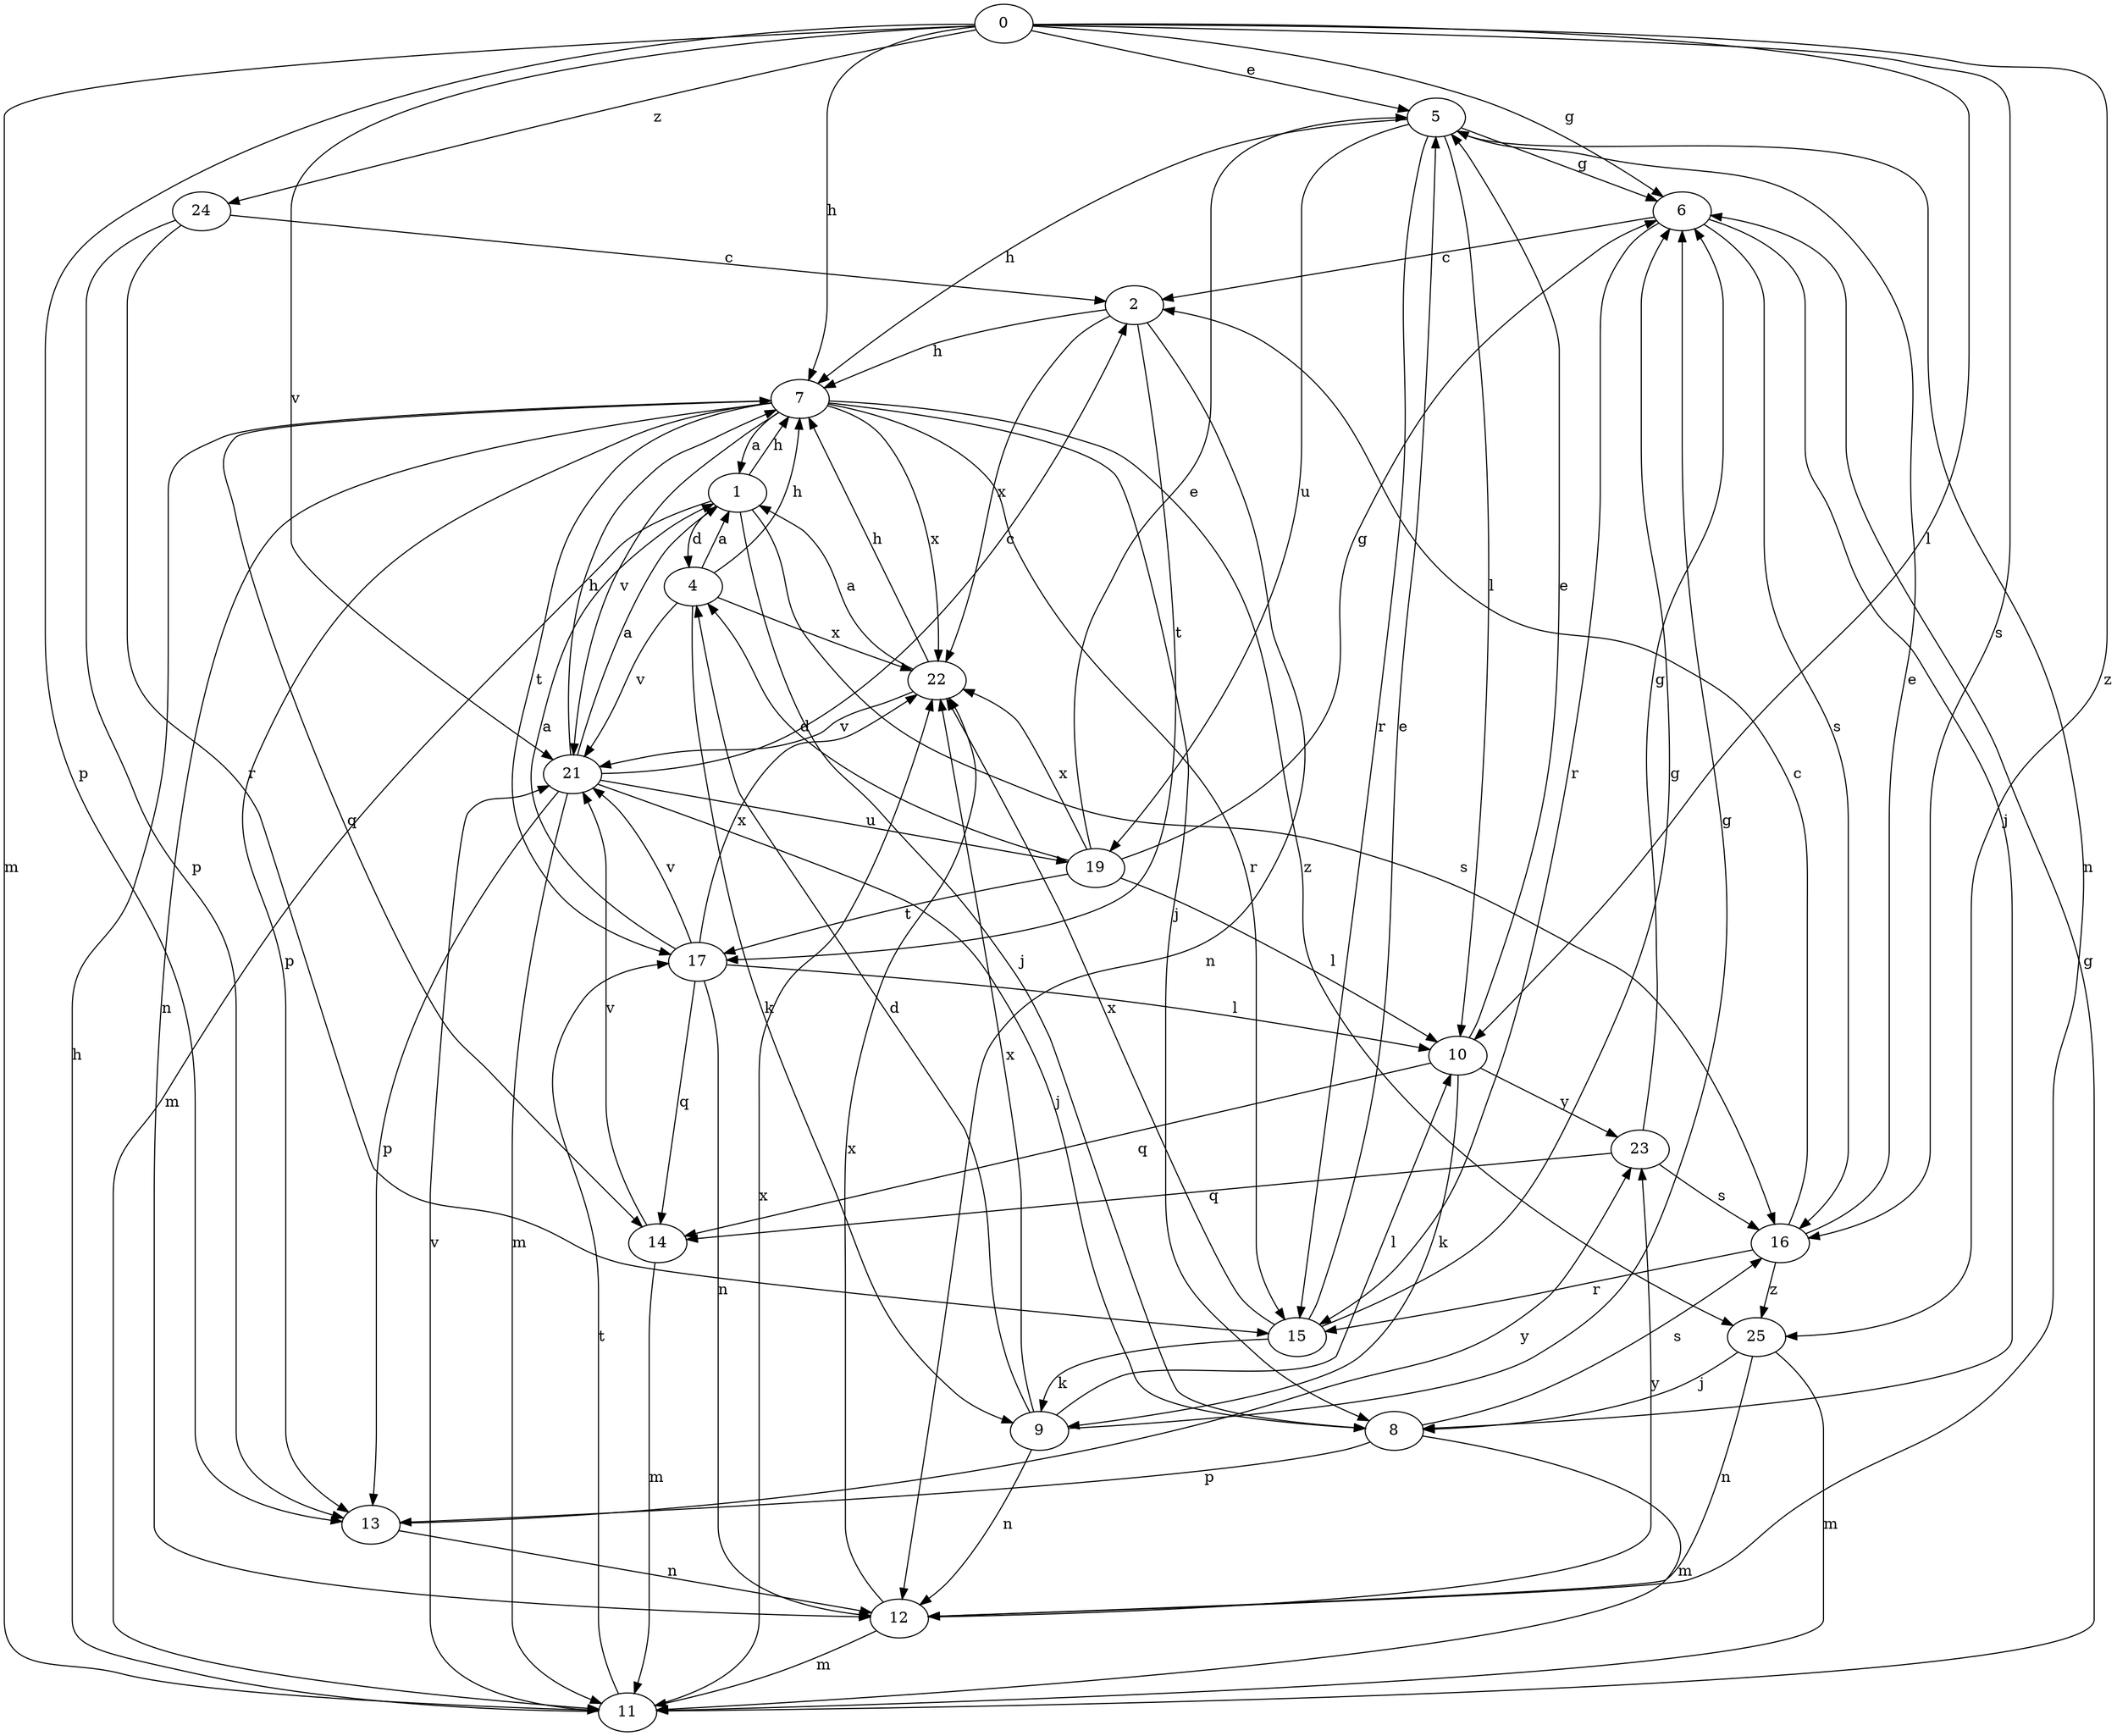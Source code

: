 strict digraph  {
0;
1;
2;
4;
5;
6;
7;
8;
9;
10;
11;
12;
13;
14;
15;
16;
17;
19;
21;
22;
23;
24;
25;
0 -> 5  [label=e];
0 -> 6  [label=g];
0 -> 7  [label=h];
0 -> 10  [label=l];
0 -> 11  [label=m];
0 -> 13  [label=p];
0 -> 16  [label=s];
0 -> 21  [label=v];
0 -> 24  [label=z];
0 -> 25  [label=z];
1 -> 4  [label=d];
1 -> 7  [label=h];
1 -> 8  [label=j];
1 -> 11  [label=m];
1 -> 16  [label=s];
2 -> 7  [label=h];
2 -> 12  [label=n];
2 -> 17  [label=t];
2 -> 22  [label=x];
4 -> 1  [label=a];
4 -> 7  [label=h];
4 -> 9  [label=k];
4 -> 21  [label=v];
4 -> 22  [label=x];
5 -> 6  [label=g];
5 -> 7  [label=h];
5 -> 10  [label=l];
5 -> 12  [label=n];
5 -> 15  [label=r];
5 -> 19  [label=u];
6 -> 2  [label=c];
6 -> 8  [label=j];
6 -> 15  [label=r];
6 -> 16  [label=s];
7 -> 1  [label=a];
7 -> 8  [label=j];
7 -> 12  [label=n];
7 -> 13  [label=p];
7 -> 14  [label=q];
7 -> 15  [label=r];
7 -> 17  [label=t];
7 -> 21  [label=v];
7 -> 22  [label=x];
7 -> 25  [label=z];
8 -> 11  [label=m];
8 -> 13  [label=p];
8 -> 16  [label=s];
9 -> 4  [label=d];
9 -> 6  [label=g];
9 -> 10  [label=l];
9 -> 12  [label=n];
9 -> 22  [label=x];
10 -> 5  [label=e];
10 -> 9  [label=k];
10 -> 14  [label=q];
10 -> 23  [label=y];
11 -> 6  [label=g];
11 -> 7  [label=h];
11 -> 17  [label=t];
11 -> 21  [label=v];
11 -> 22  [label=x];
12 -> 11  [label=m];
12 -> 22  [label=x];
12 -> 23  [label=y];
13 -> 12  [label=n];
13 -> 23  [label=y];
14 -> 11  [label=m];
14 -> 21  [label=v];
15 -> 5  [label=e];
15 -> 6  [label=g];
15 -> 9  [label=k];
15 -> 22  [label=x];
16 -> 2  [label=c];
16 -> 5  [label=e];
16 -> 15  [label=r];
16 -> 25  [label=z];
17 -> 1  [label=a];
17 -> 10  [label=l];
17 -> 12  [label=n];
17 -> 14  [label=q];
17 -> 21  [label=v];
17 -> 22  [label=x];
19 -> 4  [label=d];
19 -> 5  [label=e];
19 -> 6  [label=g];
19 -> 10  [label=l];
19 -> 17  [label=t];
19 -> 22  [label=x];
21 -> 1  [label=a];
21 -> 2  [label=c];
21 -> 7  [label=h];
21 -> 8  [label=j];
21 -> 11  [label=m];
21 -> 13  [label=p];
21 -> 19  [label=u];
22 -> 1  [label=a];
22 -> 7  [label=h];
22 -> 21  [label=v];
23 -> 6  [label=g];
23 -> 14  [label=q];
23 -> 16  [label=s];
24 -> 2  [label=c];
24 -> 13  [label=p];
24 -> 15  [label=r];
25 -> 8  [label=j];
25 -> 11  [label=m];
25 -> 12  [label=n];
}
